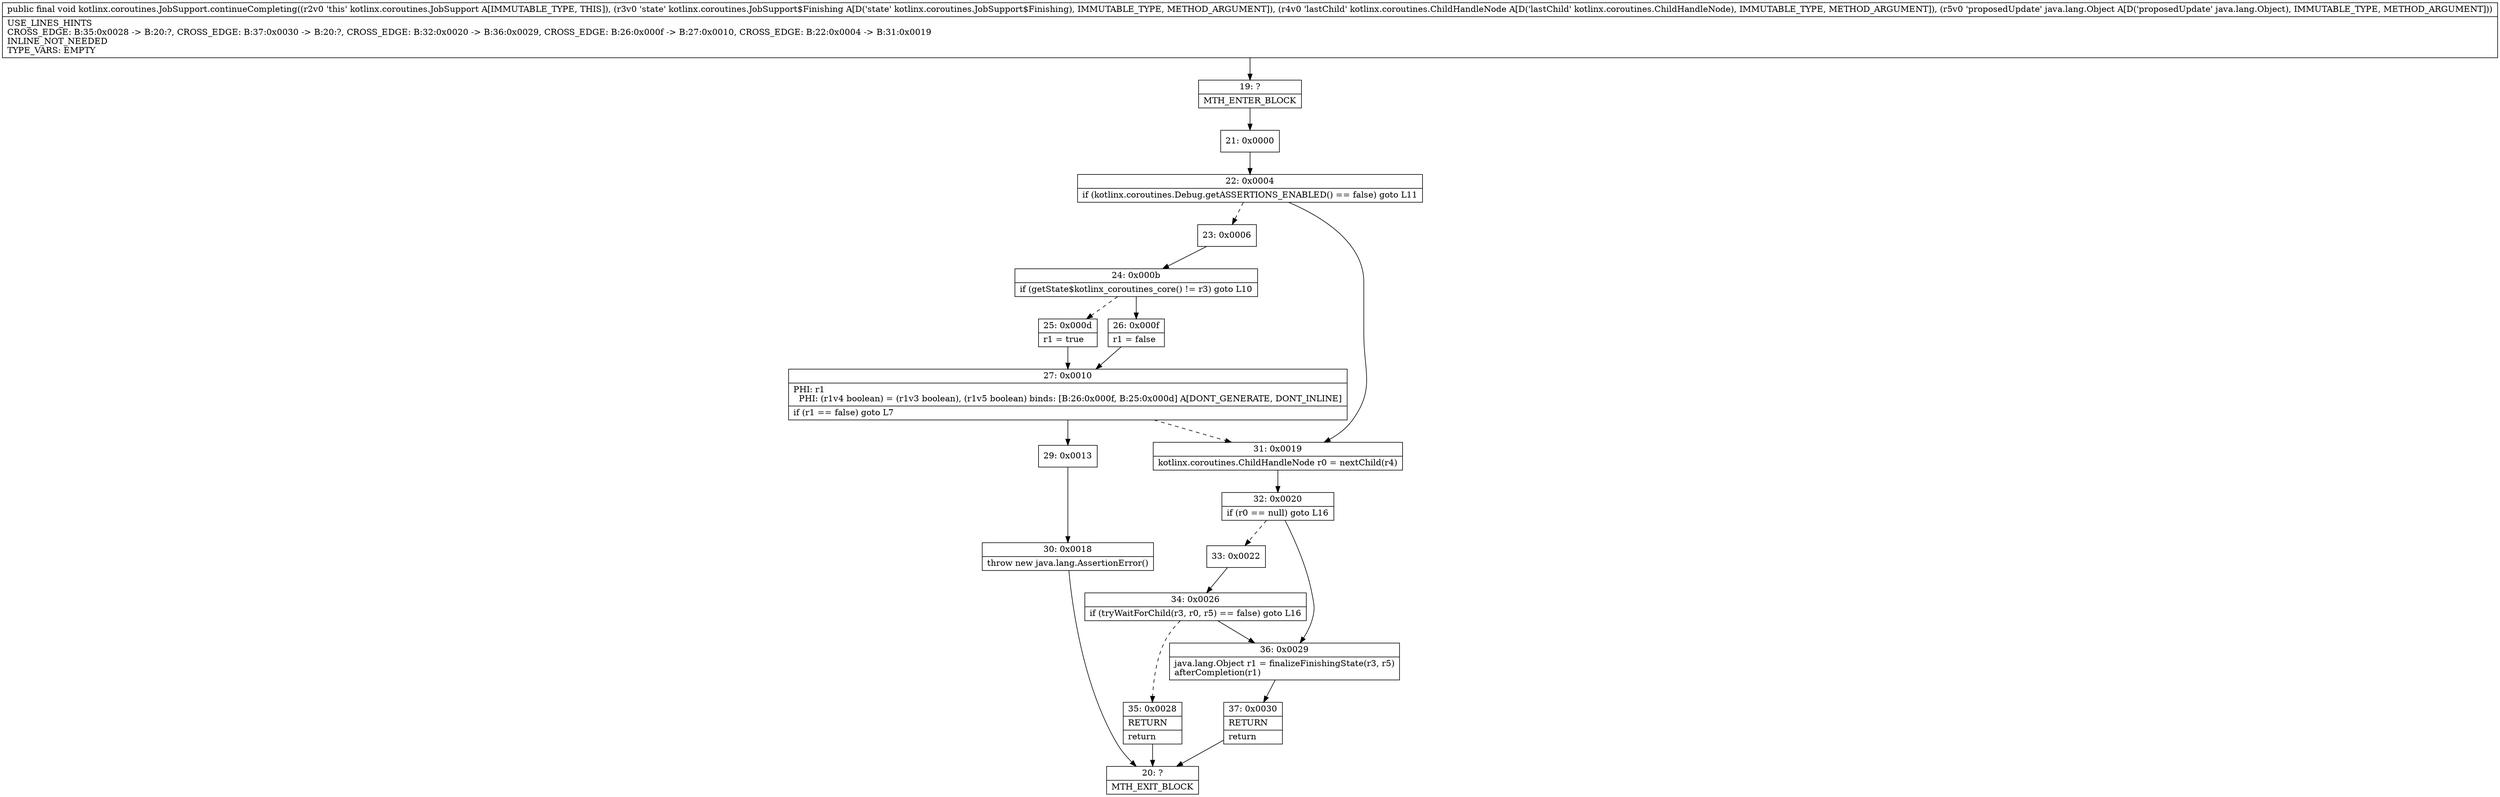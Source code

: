 digraph "CFG forkotlinx.coroutines.JobSupport.continueCompleting(Lkotlinx\/coroutines\/JobSupport$Finishing;Lkotlinx\/coroutines\/ChildHandleNode;Ljava\/lang\/Object;)V" {
Node_19 [shape=record,label="{19\:\ ?|MTH_ENTER_BLOCK\l}"];
Node_21 [shape=record,label="{21\:\ 0x0000}"];
Node_22 [shape=record,label="{22\:\ 0x0004|if (kotlinx.coroutines.Debug.getASSERTIONS_ENABLED() == false) goto L11\l}"];
Node_23 [shape=record,label="{23\:\ 0x0006}"];
Node_24 [shape=record,label="{24\:\ 0x000b|if (getState$kotlinx_coroutines_core() != r3) goto L10\l}"];
Node_25 [shape=record,label="{25\:\ 0x000d|r1 = true\l}"];
Node_27 [shape=record,label="{27\:\ 0x0010|PHI: r1 \l  PHI: (r1v4 boolean) = (r1v3 boolean), (r1v5 boolean) binds: [B:26:0x000f, B:25:0x000d] A[DONT_GENERATE, DONT_INLINE]\l|if (r1 == false) goto L7\l}"];
Node_29 [shape=record,label="{29\:\ 0x0013}"];
Node_30 [shape=record,label="{30\:\ 0x0018|throw new java.lang.AssertionError()\l}"];
Node_20 [shape=record,label="{20\:\ ?|MTH_EXIT_BLOCK\l}"];
Node_26 [shape=record,label="{26\:\ 0x000f|r1 = false\l}"];
Node_31 [shape=record,label="{31\:\ 0x0019|kotlinx.coroutines.ChildHandleNode r0 = nextChild(r4)\l}"];
Node_32 [shape=record,label="{32\:\ 0x0020|if (r0 == null) goto L16\l}"];
Node_33 [shape=record,label="{33\:\ 0x0022}"];
Node_34 [shape=record,label="{34\:\ 0x0026|if (tryWaitForChild(r3, r0, r5) == false) goto L16\l}"];
Node_35 [shape=record,label="{35\:\ 0x0028|RETURN\l|return\l}"];
Node_36 [shape=record,label="{36\:\ 0x0029|java.lang.Object r1 = finalizeFinishingState(r3, r5)\lafterCompletion(r1)\l}"];
Node_37 [shape=record,label="{37\:\ 0x0030|RETURN\l|return\l}"];
MethodNode[shape=record,label="{public final void kotlinx.coroutines.JobSupport.continueCompleting((r2v0 'this' kotlinx.coroutines.JobSupport A[IMMUTABLE_TYPE, THIS]), (r3v0 'state' kotlinx.coroutines.JobSupport$Finishing A[D('state' kotlinx.coroutines.JobSupport$Finishing), IMMUTABLE_TYPE, METHOD_ARGUMENT]), (r4v0 'lastChild' kotlinx.coroutines.ChildHandleNode A[D('lastChild' kotlinx.coroutines.ChildHandleNode), IMMUTABLE_TYPE, METHOD_ARGUMENT]), (r5v0 'proposedUpdate' java.lang.Object A[D('proposedUpdate' java.lang.Object), IMMUTABLE_TYPE, METHOD_ARGUMENT]))  | USE_LINES_HINTS\lCROSS_EDGE: B:35:0x0028 \-\> B:20:?, CROSS_EDGE: B:37:0x0030 \-\> B:20:?, CROSS_EDGE: B:32:0x0020 \-\> B:36:0x0029, CROSS_EDGE: B:26:0x000f \-\> B:27:0x0010, CROSS_EDGE: B:22:0x0004 \-\> B:31:0x0019\lINLINE_NOT_NEEDED\lTYPE_VARS: EMPTY\l}"];
MethodNode -> Node_19;Node_19 -> Node_21;
Node_21 -> Node_22;
Node_22 -> Node_23[style=dashed];
Node_22 -> Node_31;
Node_23 -> Node_24;
Node_24 -> Node_25[style=dashed];
Node_24 -> Node_26;
Node_25 -> Node_27;
Node_27 -> Node_29;
Node_27 -> Node_31[style=dashed];
Node_29 -> Node_30;
Node_30 -> Node_20;
Node_26 -> Node_27;
Node_31 -> Node_32;
Node_32 -> Node_33[style=dashed];
Node_32 -> Node_36;
Node_33 -> Node_34;
Node_34 -> Node_35[style=dashed];
Node_34 -> Node_36;
Node_35 -> Node_20;
Node_36 -> Node_37;
Node_37 -> Node_20;
}

